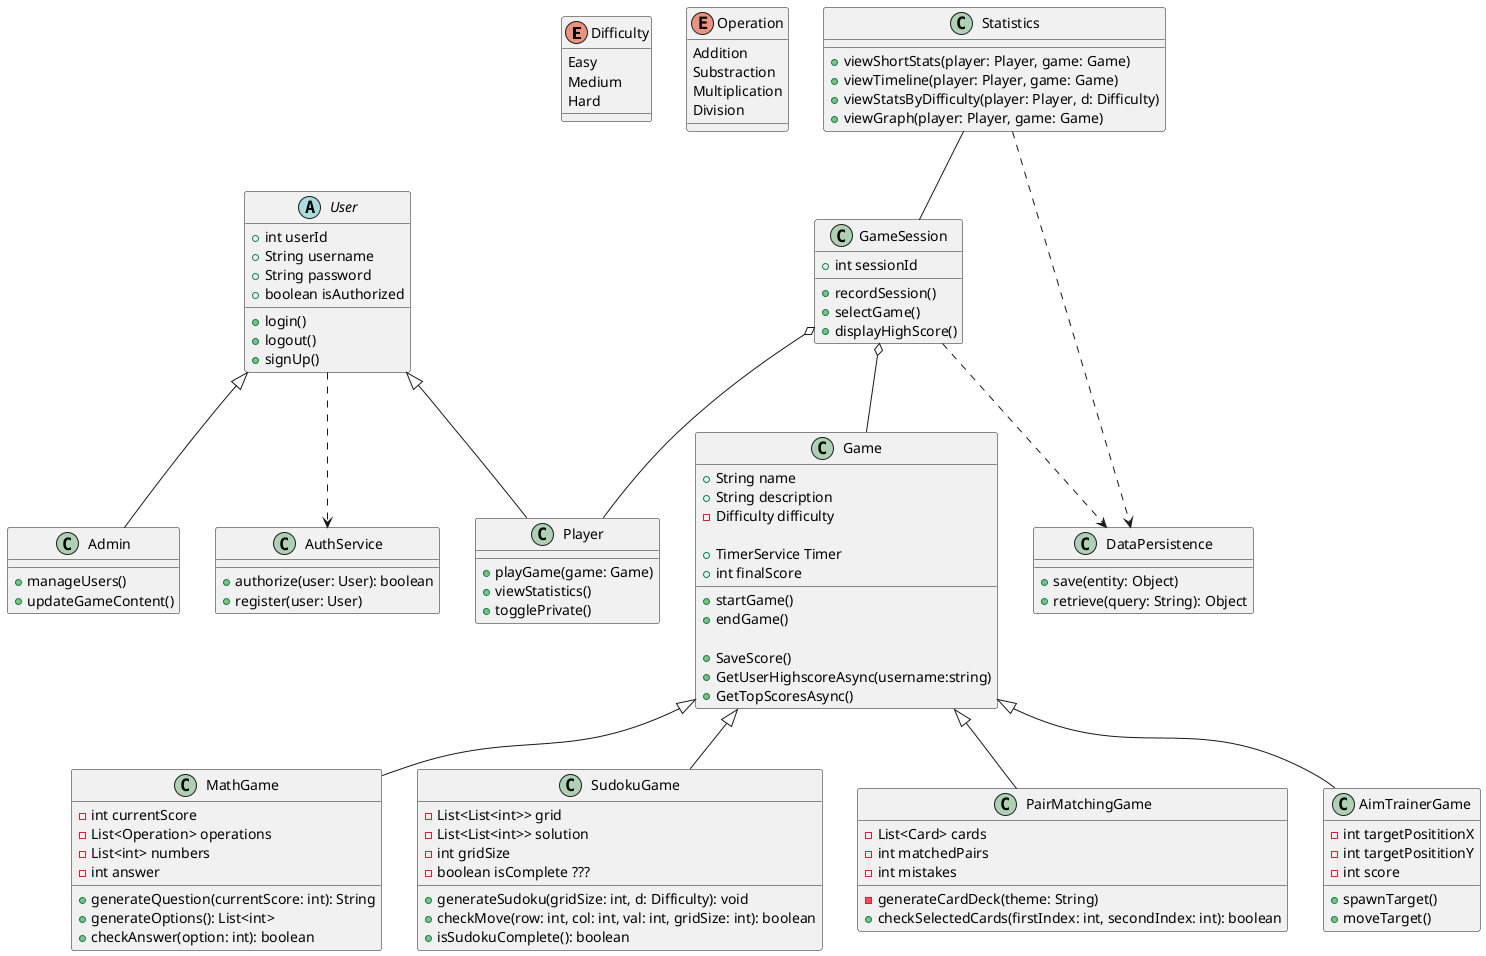 @startuml
' ======== Abstract Classes and Enumerations ========
enum Difficulty {
  Easy
  Medium
  Hard
}

enum Operation {
  Addition
  Substraction
  Multiplication
  Division
}

' ======== User/Account Domain ========
abstract class User {
  +int userId
  +String username
  +String password
  +boolean isAuthorized
  +login()
  +logout()
  +signUp()
}

class Player {
  +playGame(game: Game)
  +viewStatistics()
  +togglePrivate()
}

class Admin {
  +manageUsers()
  +updateGameContent()
}

User <|-- Player
User <|-- Admin

' ======== Game Domain ========
class Game {
  +String name
  +String description
  -Difficulty difficulty
  
  +TimerService Timer
  +int finalScore
  
  +startGame()
  +endGame()
  
  +SaveScore() 
  +GetUserHighscoreAsync(username:string) 
  +GetTopScoresAsync()
}


' ======== Statistics/High Score Domain ========
class GameSession {
  +int sessionId

  
  +recordSession()
  +selectGame()
  +displayHighScore()
}

class MathGame {
  -int currentScore 
' (Used to make the questions harder, increases after a question is correct)
  -List<Operation> operations
  -List<int> numbers
  -int answer

  +generateQuestion(currentScore: int): String
  +generateOptions(): List<int>
  'cards that are displayed in the web
  +checkAnswer(option: int): boolean
  
}

class SudokuGame {
  - List<List<int>> grid
  - List<List<int>> solution
  - int gridSize
  - boolean isComplete ???
  + generateSudoku(gridSize: int, d: Difficulty): void
  + checkMove(row: int, col: int, val: int, gridSize: int): boolean
  + isSudokuComplete(): boolean
}


class PairMatchingGame {
  -List<Card> cards
  -int matchedPairs
  -int mistakes
  
  -generateCardDeck(theme: String)
  +checkSelectedCards(firstIndex: int, secondIndex: int): boolean

}

class AimTrainerGame {
  -int targetPosititionX
  -int targetPosititionY
'  -int botWidth
'  -int boxHeight
  -int score

  +spawnTarget()
  +moveTarget()
  
}

Game <|-- MathGame
Game <|-- SudokuGame
Game <|-- PairMatchingGame
Game <|-- AimTrainerGame



GameSession o-- Game
GameSession o-- Player

class Statistics {
  +viewShortStats(player: Player, game: Game)
  +viewTimeline(player: Player, game: Game)
  +viewStatsByDifficulty(player: Player, d: Difficulty)
  +viewGraph(player: Player, game: Game)
}

Statistics -- GameSession

' ======== Services & Persistence ========
class AuthService {
  +authorize(user: User): boolean
  +register(user: User)
}

User ..> AuthService

class DataPersistence {
  +save(entity: Object)
  +retrieve(query: String): Object
}

GameSession ..> DataPersistence
Statistics ..> DataPersistence


' ======== Notes ========
'note "This analysis-level diagram focuses on core domain classes.\nIt does not show all low-level or UI classes." as N1
@enduml
